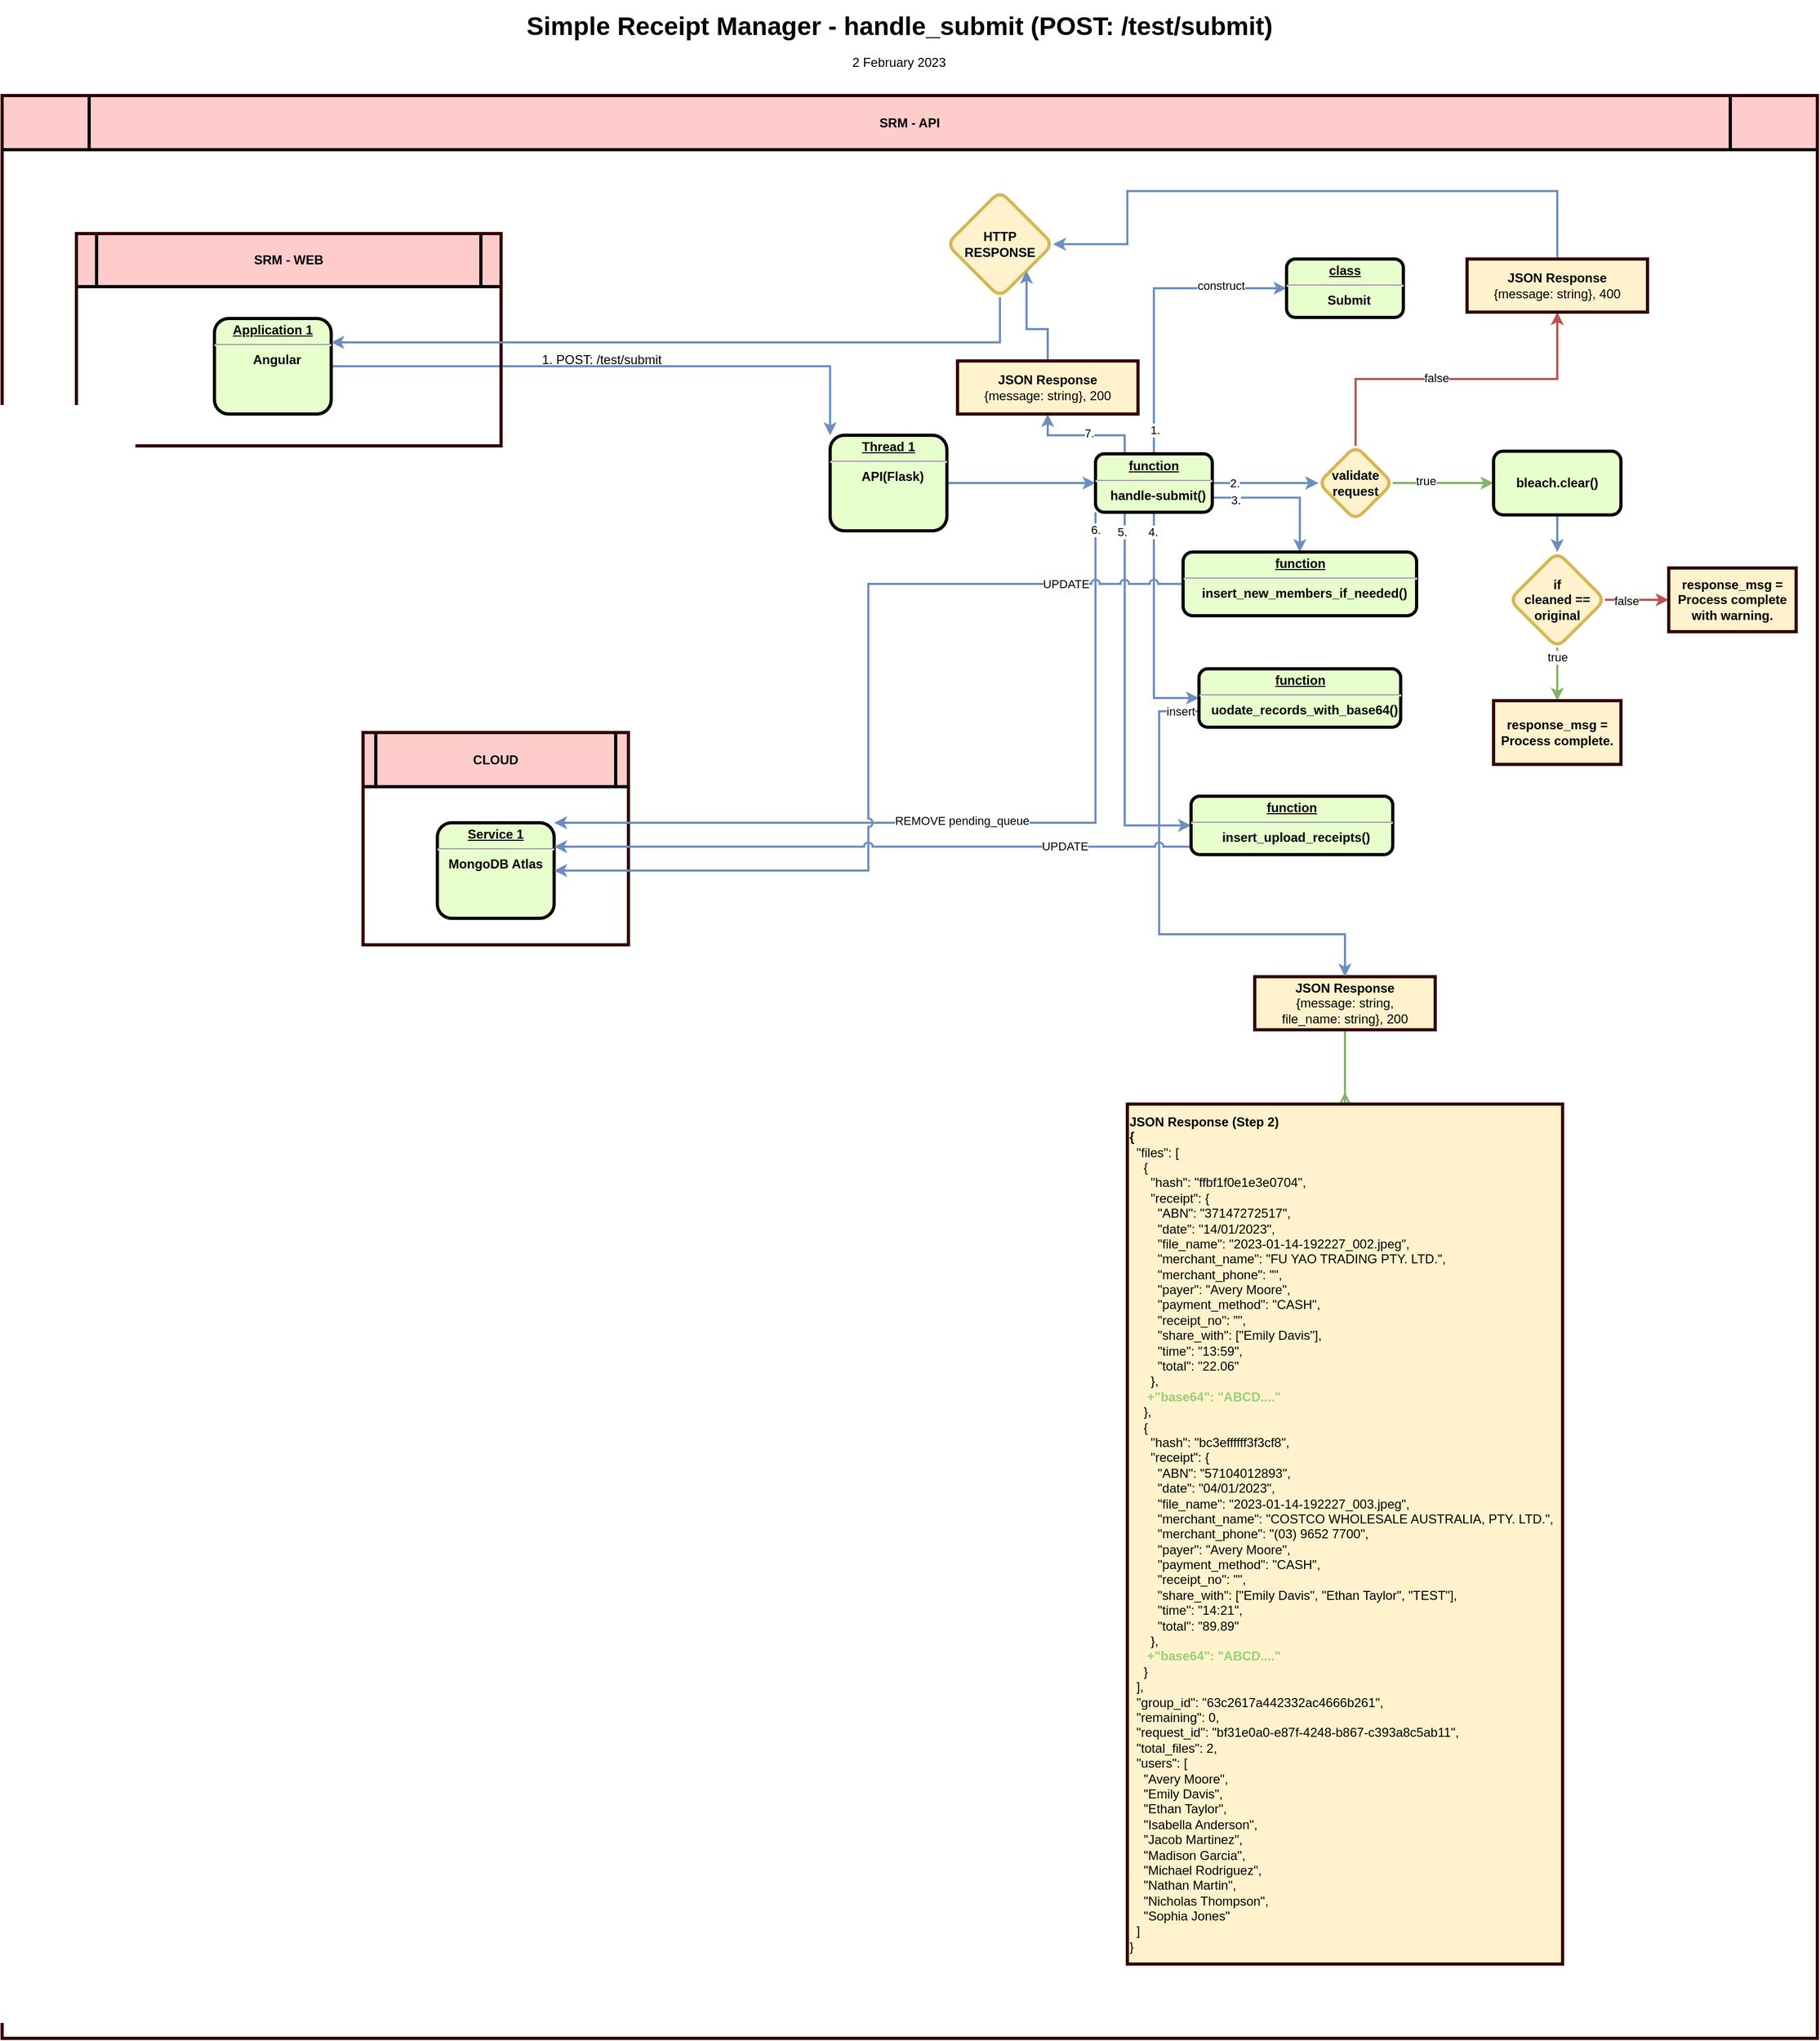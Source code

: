 <mxfile version="20.8.10" type="device"><diagram name="Page-1" id="c7558073-3199-34d8-9f00-42111426c3f3"><mxGraphModel dx="3734" dy="2060" grid="1" gridSize="10" guides="1" tooltips="1" connect="1" arrows="1" fold="1" page="1" pageScale="1" pageWidth="1169" pageHeight="827" background="none" math="0" shadow="0"><root><mxCell id="0"/><mxCell id="1" parent="0"/><mxCell id="5" value="SRM - WEB" style="shape=process;whiteSpace=wrap;align=center;verticalAlign=middle;size=0.048;fontStyle=1;strokeWidth=3;fillColor=#FFCCCC" parent="1" vertex="1"><mxGeometry x="20.0" y="390" width="400" height="50" as="geometry"/></mxCell><mxCell id="q2nOmO3v1_4yo8boh6Lj-98" value="SRM - API" style="shape=process;whiteSpace=wrap;align=center;verticalAlign=middle;size=0.048;fontStyle=1;strokeWidth=3;fillColor=#FFCCCC" parent="1" vertex="1"><mxGeometry x="-50" y="260" width="1710" height="51" as="geometry"/></mxCell><mxCell id="jhXsh0oG8fyKc04UV3f0-8" style="edgeStyle=orthogonalEdgeStyle;rounded=0;orthogonalLoop=1;jettySize=auto;html=1;exitX=0.5;exitY=0;exitDx=0;exitDy=0;entryX=0;entryY=0.5;entryDx=0;entryDy=0;strokeWidth=2;fillColor=#dae8fc;strokeColor=#6c8ebf;" edge="1" parent="1" source="CWNgoZiyaP6U-eQjeYsP-78" target="jhXsh0oG8fyKc04UV3f0-5"><mxGeometry relative="1" as="geometry"/></mxCell><mxCell id="jhXsh0oG8fyKc04UV3f0-9" value="construct" style="edgeLabel;html=1;align=center;verticalAlign=middle;resizable=0;points=[];" vertex="1" connectable="0" parent="jhXsh0oG8fyKc04UV3f0-8"><mxGeometry x="0.559" y="3" relative="1" as="geometry"><mxPoint as="offset"/></mxGeometry></mxCell><mxCell id="jhXsh0oG8fyKc04UV3f0-11" value="1." style="edgeLabel;html=1;align=center;verticalAlign=middle;resizable=0;points=[];" vertex="1" connectable="0" parent="jhXsh0oG8fyKc04UV3f0-8"><mxGeometry x="-0.838" y="-1" relative="1" as="geometry"><mxPoint as="offset"/></mxGeometry></mxCell><mxCell id="jhXsh0oG8fyKc04UV3f0-10" style="edgeStyle=orthogonalEdgeStyle;rounded=0;orthogonalLoop=1;jettySize=auto;html=1;entryX=0;entryY=0.5;entryDx=0;entryDy=0;strokeWidth=2;fillColor=#dae8fc;strokeColor=#6c8ebf;" edge="1" parent="1" source="q2nOmO3v1_4yo8boh6Lj-99" target="CWNgoZiyaP6U-eQjeYsP-78"><mxGeometry relative="1" as="geometry"/></mxCell><mxCell id="q2nOmO3v1_4yo8boh6Lj-99" value="&lt;p style=&quot;margin: 0px; margin-top: 4px; text-align: center; text-decoration: underline;&quot;&gt;&lt;strong&gt;Thread 1&lt;br&gt;&lt;/strong&gt;&lt;/p&gt;&lt;hr&gt;&lt;p style=&quot;margin: 0px; margin-left: 8px;&quot;&gt;API(Flask)&lt;/p&gt;" style="verticalAlign=middle;align=center;overflow=fill;fontSize=12;fontFamily=Helvetica;html=1;rounded=1;fontStyle=1;strokeWidth=3;fillColor=#E6FFCC" parent="1" vertex="1"><mxGeometry x="730" y="580" width="110" height="90" as="geometry"/></mxCell><mxCell id="q2nOmO3v1_4yo8boh6Lj-111" value="CLOUD" style="shape=process;whiteSpace=wrap;align=center;verticalAlign=middle;size=0.048;fontStyle=1;strokeWidth=3;fillColor=#FFCCCC" parent="1" vertex="1"><mxGeometry x="290" y="860" width="250" height="51" as="geometry"/></mxCell><mxCell id="q2nOmO3v1_4yo8boh6Lj-113" value="&lt;p style=&quot;margin: 0px; margin-top: 4px; text-align: center; text-decoration: underline;&quot;&gt;&lt;strong&gt;Service 1&lt;br&gt;&lt;/strong&gt;&lt;/p&gt;&lt;hr&gt;MongoDB Atlas&lt;p style=&quot;margin: 0px; margin-left: 8px;&quot;&gt;&lt;br&gt;&lt;/p&gt;" style="verticalAlign=middle;align=center;overflow=fill;fontSize=12;fontFamily=Helvetica;html=1;rounded=1;fontStyle=1;strokeWidth=3;fillColor=#E6FFCC" parent="1" vertex="1"><mxGeometry x="360" y="945" width="110" height="90" as="geometry"/></mxCell><mxCell id="q2nOmO3v1_4yo8boh6Lj-132" style="edgeStyle=orthogonalEdgeStyle;rounded=0;orthogonalLoop=1;jettySize=auto;html=1;entryX=0;entryY=0;entryDx=0;entryDy=0;strokeWidth=2;fillColor=#dae8fc;strokeColor=#6c8ebf;" parent="1" source="q2nOmO3v1_4yo8boh6Lj-131" target="q2nOmO3v1_4yo8boh6Lj-99" edge="1"><mxGeometry relative="1" as="geometry"><Array as="points"><mxPoint x="730" y="515"/></Array></mxGeometry></mxCell><mxCell id="q2nOmO3v1_4yo8boh6Lj-131" value="&lt;p style=&quot;margin: 0px; margin-top: 4px; text-align: center; text-decoration: underline;&quot;&gt;&lt;strong&gt;Application 1&lt;br&gt;&lt;/strong&gt;&lt;/p&gt;&lt;hr&gt;&lt;p style=&quot;margin: 0px; margin-left: 8px;&quot;&gt;Angular&lt;/p&gt;" style="verticalAlign=middle;align=center;overflow=fill;fontSize=12;fontFamily=Helvetica;html=1;rounded=1;fontStyle=1;strokeWidth=3;fillColor=#E6FFCC" parent="1" vertex="1"><mxGeometry x="150" y="470" width="110" height="90" as="geometry"/></mxCell><mxCell id="q2nOmO3v1_4yo8boh6Lj-140" value="" style="rounded=0;whiteSpace=wrap;html=1;strokeColor=#330000;strokeWidth=3;fillColor=none;" parent="1" vertex="1"><mxGeometry x="20" y="390" width="400" height="200" as="geometry"/></mxCell><mxCell id="q2nOmO3v1_4yo8boh6Lj-142" value="" style="rounded=0;whiteSpace=wrap;html=1;strokeColor=#330000;strokeWidth=3;fillColor=none;" parent="1" vertex="1"><mxGeometry x="290" y="860" width="250" height="200" as="geometry"/></mxCell><mxCell id="q2nOmO3v1_4yo8boh6Lj-143" value="Simple Receipt Manager - handle_submit (POST: /test/submit)" style="text;strokeColor=none;fillColor=none;html=1;fontSize=24;fontStyle=1;verticalAlign=middle;align=center;rounded=0;strokeWidth=3;" parent="1" vertex="1"><mxGeometry x="142.5" y="170" width="1305" height="50" as="geometry"/></mxCell><mxCell id="q2nOmO3v1_4yo8boh6Lj-144" value="2 February 2023" style="text;spacingTop=-5;align=center;rotation=0;" parent="1" vertex="1"><mxGeometry x="690" y="220" width="210" height="20" as="geometry"/></mxCell><mxCell id="q2nOmO3v1_4yo8boh6Lj-146" value="1. POST: /test/submit" style="text;spacingTop=-5;align=center" parent="1" vertex="1"><mxGeometry x="500" y="500.0" width="30" height="20" as="geometry"/></mxCell><mxCell id="jhXsh0oG8fyKc04UV3f0-15" style="edgeStyle=orthogonalEdgeStyle;rounded=0;orthogonalLoop=1;jettySize=auto;html=1;exitX=0.5;exitY=0;exitDx=0;exitDy=0;strokeWidth=2;fillColor=#f8cecc;strokeColor=#b85450;" edge="1" parent="1" source="CWNgoZiyaP6U-eQjeYsP-45" target="jhXsh0oG8fyKc04UV3f0-14"><mxGeometry relative="1" as="geometry"/></mxCell><mxCell id="jhXsh0oG8fyKc04UV3f0-16" value="false" style="edgeLabel;html=1;align=center;verticalAlign=middle;resizable=0;points=[];" vertex="1" connectable="0" parent="jhXsh0oG8fyKc04UV3f0-15"><mxGeometry x="-0.124" y="1" relative="1" as="geometry"><mxPoint as="offset"/></mxGeometry></mxCell><mxCell id="jhXsh0oG8fyKc04UV3f0-30" style="edgeStyle=orthogonalEdgeStyle;rounded=0;orthogonalLoop=1;jettySize=auto;html=1;entryX=0;entryY=0.5;entryDx=0;entryDy=0;strokeWidth=2;fillColor=#d5e8d4;strokeColor=#82b366;" edge="1" parent="1" source="CWNgoZiyaP6U-eQjeYsP-45" target="jhXsh0oG8fyKc04UV3f0-28"><mxGeometry relative="1" as="geometry"/></mxCell><mxCell id="jhXsh0oG8fyKc04UV3f0-31" value="true" style="edgeLabel;html=1;align=center;verticalAlign=middle;resizable=0;points=[];" vertex="1" connectable="0" parent="jhXsh0oG8fyKc04UV3f0-30"><mxGeometry x="-0.357" y="2" relative="1" as="geometry"><mxPoint as="offset"/></mxGeometry></mxCell><mxCell id="CWNgoZiyaP6U-eQjeYsP-45" value="validate&lt;br&gt;request" style="rhombus;whiteSpace=wrap;html=1;fillColor=#fff2cc;rounded=1;fontStyle=1;strokeWidth=3;strokeColor=#d6b656;" parent="1" vertex="1"><mxGeometry x="1190" y="590" width="70" height="70" as="geometry"/></mxCell><mxCell id="CWNgoZiyaP6U-eQjeYsP-73" style="edgeStyle=orthogonalEdgeStyle;rounded=0;jumpStyle=arc;orthogonalLoop=1;jettySize=auto;html=1;strokeWidth=2;fillColor=#d5e8d4;strokeColor=#82b366;endArrow=ERmany;endFill=0;" parent="1" source="CWNgoZiyaP6U-eQjeYsP-67" target="CWNgoZiyaP6U-eQjeYsP-72" edge="1"><mxGeometry relative="1" as="geometry"><Array as="points"><mxPoint x="1250" y="1240"/><mxPoint x="1250" y="1240"/></Array></mxGeometry></mxCell><mxCell id="CWNgoZiyaP6U-eQjeYsP-67" value="JSON Response&lt;br&gt;&lt;span style=&quot;font-weight: normal;&quot;&gt;{message: string,&lt;br&gt;file_name: string}, 200&lt;/span&gt;" style="whiteSpace=wrap;html=1;fillColor=#fff2cc;rounded=0;fontStyle=1;strokeWidth=3;strokeColor=#330000;" parent="1" vertex="1"><mxGeometry x="1130" y="1090" width="170" height="50" as="geometry"/></mxCell><mxCell id="CWNgoZiyaP6U-eQjeYsP-72" value="JSON Response (Step 2)&lt;br&gt;{&lt;br style=&quot;border-color: var(--border-color); font-weight: 400;&quot;&gt;&lt;span style=&quot;font-weight: 400;&quot;&gt;&amp;nbsp; &quot;files&quot;: [&lt;/span&gt;&lt;br style=&quot;border-color: var(--border-color); font-weight: 400;&quot;&gt;&lt;span style=&quot;font-weight: 400;&quot;&gt;&amp;nbsp; &amp;nbsp; {&lt;/span&gt;&lt;br style=&quot;border-color: var(--border-color); font-weight: 400;&quot;&gt;&lt;span style=&quot;font-weight: 400;&quot;&gt;&amp;nbsp; &amp;nbsp; &amp;nbsp; &quot;hash&quot;: &quot;ffbf1f0e1e3e0704&quot;,&lt;/span&gt;&lt;br style=&quot;border-color: var(--border-color); font-weight: 400;&quot;&gt;&lt;span style=&quot;font-weight: 400;&quot;&gt;&amp;nbsp; &amp;nbsp; &amp;nbsp; &quot;receipt&quot;: {&lt;/span&gt;&lt;br style=&quot;border-color: var(--border-color); font-weight: 400;&quot;&gt;&lt;span style=&quot;font-weight: 400;&quot;&gt;&amp;nbsp; &amp;nbsp; &amp;nbsp; &amp;nbsp; &quot;ABN&quot;: &quot;37147272517&quot;,&lt;/span&gt;&lt;br style=&quot;border-color: var(--border-color); font-weight: 400;&quot;&gt;&lt;span style=&quot;font-weight: 400;&quot;&gt;&amp;nbsp; &amp;nbsp; &amp;nbsp; &amp;nbsp; &quot;date&quot;: &quot;14/01/2023&quot;,&lt;/span&gt;&lt;br style=&quot;border-color: var(--border-color); font-weight: 400;&quot;&gt;&lt;span style=&quot;font-weight: 400;&quot;&gt;&amp;nbsp; &amp;nbsp; &amp;nbsp; &amp;nbsp; &quot;file_name&quot;: &quot;2023-01-14-192227_002.jpeg&quot;,&lt;/span&gt;&lt;br style=&quot;border-color: var(--border-color); font-weight: 400;&quot;&gt;&lt;span style=&quot;font-weight: 400;&quot;&gt;&amp;nbsp; &amp;nbsp; &amp;nbsp; &amp;nbsp; &quot;merchant_name&quot;: &quot;FU YAO TRADING PTY. LTD.&quot;,&lt;/span&gt;&lt;br style=&quot;border-color: var(--border-color); font-weight: 400;&quot;&gt;&lt;span style=&quot;font-weight: 400;&quot;&gt;&amp;nbsp; &amp;nbsp; &amp;nbsp; &amp;nbsp; &quot;merchant_phone&quot;: &quot;&quot;,&lt;/span&gt;&lt;br style=&quot;border-color: var(--border-color); font-weight: 400;&quot;&gt;&lt;span style=&quot;font-weight: 400;&quot;&gt;&amp;nbsp; &amp;nbsp; &amp;nbsp; &amp;nbsp; &quot;payer&quot;: &quot;Avery Moore&quot;,&lt;/span&gt;&lt;br style=&quot;border-color: var(--border-color); font-weight: 400;&quot;&gt;&lt;span style=&quot;font-weight: 400;&quot;&gt;&amp;nbsp; &amp;nbsp; &amp;nbsp; &amp;nbsp; &quot;payment_method&quot;: &quot;CASH&quot;,&lt;/span&gt;&lt;br style=&quot;border-color: var(--border-color); font-weight: 400;&quot;&gt;&lt;span style=&quot;font-weight: 400;&quot;&gt;&amp;nbsp; &amp;nbsp; &amp;nbsp; &amp;nbsp; &quot;receipt_no&quot;: &quot;&quot;,&lt;/span&gt;&lt;br style=&quot;border-color: var(--border-color); font-weight: 400;&quot;&gt;&lt;span style=&quot;font-weight: 400;&quot;&gt;&amp;nbsp; &amp;nbsp; &amp;nbsp; &amp;nbsp; &quot;share_with&quot;: [&quot;Emily Davis&quot;],&lt;/span&gt;&lt;br style=&quot;border-color: var(--border-color); font-weight: 400;&quot;&gt;&lt;span style=&quot;font-weight: 400;&quot;&gt;&amp;nbsp; &amp;nbsp; &amp;nbsp; &amp;nbsp; &quot;time&quot;: &quot;13:59&quot;,&lt;/span&gt;&lt;br style=&quot;border-color: var(--border-color); font-weight: 400;&quot;&gt;&lt;span style=&quot;font-weight: 400;&quot;&gt;&amp;nbsp; &amp;nbsp; &amp;nbsp; &amp;nbsp; &quot;total&quot;: &quot;22.06&quot;&lt;/span&gt;&lt;br style=&quot;border-color: var(--border-color); font-weight: 400;&quot;&gt;&lt;span style=&quot;font-weight: 400;&quot;&gt;&amp;nbsp; &amp;nbsp; &amp;nbsp; },&lt;br&gt;&lt;/span&gt;&amp;nbsp; &amp;nbsp; &amp;nbsp;&lt;font color=&quot;#97d077&quot;&gt;+&quot;base64&quot;: &quot;ABCD....&quot;&lt;/font&gt;&lt;br style=&quot;border-color: var(--border-color); font-weight: 400;&quot;&gt;&lt;span style=&quot;font-weight: 400;&quot;&gt;&amp;nbsp; &amp;nbsp; },&lt;/span&gt;&lt;br style=&quot;border-color: var(--border-color); font-weight: 400;&quot;&gt;&lt;span style=&quot;font-weight: 400;&quot;&gt;&amp;nbsp; &amp;nbsp; {&lt;/span&gt;&lt;br style=&quot;border-color: var(--border-color); font-weight: 400;&quot;&gt;&lt;span style=&quot;font-weight: 400;&quot;&gt;&amp;nbsp; &amp;nbsp; &amp;nbsp; &quot;hash&quot;: &quot;bc3effffff3f3cf8&quot;,&lt;/span&gt;&lt;br style=&quot;border-color: var(--border-color); font-weight: 400;&quot;&gt;&lt;span style=&quot;font-weight: 400;&quot;&gt;&amp;nbsp; &amp;nbsp; &amp;nbsp; &quot;receipt&quot;: {&lt;/span&gt;&lt;br style=&quot;border-color: var(--border-color); font-weight: 400;&quot;&gt;&lt;span style=&quot;font-weight: 400;&quot;&gt;&amp;nbsp; &amp;nbsp; &amp;nbsp; &amp;nbsp; &quot;ABN&quot;: &quot;57104012893&quot;,&lt;/span&gt;&lt;br style=&quot;border-color: var(--border-color); font-weight: 400;&quot;&gt;&lt;span style=&quot;font-weight: 400;&quot;&gt;&amp;nbsp; &amp;nbsp; &amp;nbsp; &amp;nbsp; &quot;date&quot;: &quot;04/01/2023&quot;,&lt;/span&gt;&lt;br style=&quot;border-color: var(--border-color); font-weight: 400;&quot;&gt;&lt;span style=&quot;font-weight: 400;&quot;&gt;&amp;nbsp; &amp;nbsp; &amp;nbsp; &amp;nbsp; &quot;file_name&quot;: &quot;2023-01-14-192227_003.jpeg&quot;,&lt;/span&gt;&lt;br style=&quot;border-color: var(--border-color); font-weight: 400;&quot;&gt;&lt;span style=&quot;font-weight: 400;&quot;&gt;&amp;nbsp; &amp;nbsp; &amp;nbsp; &amp;nbsp; &quot;merchant_name&quot;: &quot;COSTCO WHOLESALE AUSTRALIA, PTY. LTD.&quot;,&lt;/span&gt;&lt;br style=&quot;border-color: var(--border-color); font-weight: 400;&quot;&gt;&lt;span style=&quot;font-weight: 400;&quot;&gt;&amp;nbsp; &amp;nbsp; &amp;nbsp; &amp;nbsp; &quot;merchant_phone&quot;: &quot;(03) 9652 7700&quot;,&lt;/span&gt;&lt;br style=&quot;border-color: var(--border-color); font-weight: 400;&quot;&gt;&lt;span style=&quot;font-weight: 400;&quot;&gt;&amp;nbsp; &amp;nbsp; &amp;nbsp; &amp;nbsp; &quot;payer&quot;: &quot;Avery Moore&quot;,&lt;/span&gt;&lt;br style=&quot;border-color: var(--border-color); font-weight: 400;&quot;&gt;&lt;span style=&quot;font-weight: 400;&quot;&gt;&amp;nbsp; &amp;nbsp; &amp;nbsp; &amp;nbsp; &quot;payment_method&quot;: &quot;CASH&quot;,&lt;/span&gt;&lt;br style=&quot;border-color: var(--border-color); font-weight: 400;&quot;&gt;&lt;span style=&quot;font-weight: 400;&quot;&gt;&amp;nbsp; &amp;nbsp; &amp;nbsp; &amp;nbsp; &quot;receipt_no&quot;: &quot;&quot;,&lt;/span&gt;&lt;br style=&quot;border-color: var(--border-color); font-weight: 400;&quot;&gt;&lt;span style=&quot;font-weight: 400;&quot;&gt;&amp;nbsp; &amp;nbsp; &amp;nbsp; &amp;nbsp; &quot;share_with&quot;: [&quot;Emily Davis&quot;, &quot;Ethan Taylor&quot;, &quot;TEST&quot;],&lt;/span&gt;&lt;br style=&quot;border-color: var(--border-color); font-weight: 400;&quot;&gt;&lt;span style=&quot;font-weight: 400;&quot;&gt;&amp;nbsp; &amp;nbsp; &amp;nbsp; &amp;nbsp; &quot;time&quot;: &quot;14:21&quot;,&lt;/span&gt;&lt;br style=&quot;border-color: var(--border-color); font-weight: 400;&quot;&gt;&lt;span style=&quot;font-weight: 400;&quot;&gt;&amp;nbsp; &amp;nbsp; &amp;nbsp; &amp;nbsp; &quot;total&quot;: &quot;89.89&quot;&lt;/span&gt;&lt;br style=&quot;border-color: var(--border-color); font-weight: 400;&quot;&gt;&lt;span style=&quot;font-weight: 400;&quot;&gt;&amp;nbsp; &amp;nbsp; &amp;nbsp; },&lt;br&gt;&lt;/span&gt;&amp;nbsp; &amp;nbsp; &amp;nbsp;&lt;font color=&quot;#97d077&quot;&gt;+&quot;base64&quot;: &quot;ABCD....&quot;&lt;/font&gt;&lt;br style=&quot;border-color: var(--border-color); font-weight: 400;&quot;&gt;&lt;span style=&quot;font-weight: 400;&quot;&gt;&amp;nbsp; &amp;nbsp; }&lt;/span&gt;&lt;br style=&quot;border-color: var(--border-color); font-weight: 400;&quot;&gt;&lt;span style=&quot;font-weight: 400;&quot;&gt;&amp;nbsp; ],&lt;/span&gt;&lt;br style=&quot;border-color: var(--border-color); font-weight: 400;&quot;&gt;&lt;span style=&quot;font-weight: 400;&quot;&gt;&amp;nbsp; &quot;group_id&quot;: &quot;63c2617a442332ac4666b261&quot;,&lt;/span&gt;&lt;br style=&quot;border-color: var(--border-color); font-weight: 400;&quot;&gt;&lt;span style=&quot;font-weight: 400;&quot;&gt;&amp;nbsp; &quot;remaining&quot;: 0,&lt;/span&gt;&lt;br style=&quot;border-color: var(--border-color); font-weight: 400;&quot;&gt;&lt;span style=&quot;font-weight: 400;&quot;&gt;&amp;nbsp; &quot;request_id&quot;: &quot;bf31e0a0-e87f-4248-b867-c393a8c5ab11&quot;,&lt;/span&gt;&lt;br style=&quot;border-color: var(--border-color); font-weight: 400;&quot;&gt;&lt;span style=&quot;font-weight: 400;&quot;&gt;&amp;nbsp; &quot;total_files&quot;: 2,&lt;/span&gt;&lt;br style=&quot;border-color: var(--border-color); font-weight: 400;&quot;&gt;&lt;span style=&quot;font-weight: 400;&quot;&gt;&amp;nbsp; &quot;users&quot;: [&lt;/span&gt;&lt;br style=&quot;border-color: var(--border-color); font-weight: 400;&quot;&gt;&lt;span style=&quot;font-weight: 400;&quot;&gt;&amp;nbsp; &amp;nbsp; &quot;Avery Moore&quot;,&lt;/span&gt;&lt;br style=&quot;border-color: var(--border-color); font-weight: 400;&quot;&gt;&lt;span style=&quot;font-weight: 400;&quot;&gt;&amp;nbsp; &amp;nbsp; &quot;Emily Davis&quot;,&lt;/span&gt;&lt;br style=&quot;border-color: var(--border-color); font-weight: 400;&quot;&gt;&lt;span style=&quot;font-weight: 400;&quot;&gt;&amp;nbsp; &amp;nbsp; &quot;Ethan Taylor&quot;,&lt;/span&gt;&lt;br style=&quot;border-color: var(--border-color); font-weight: 400;&quot;&gt;&lt;span style=&quot;font-weight: 400;&quot;&gt;&amp;nbsp; &amp;nbsp; &quot;Isabella Anderson&quot;,&lt;/span&gt;&lt;br style=&quot;border-color: var(--border-color); font-weight: 400;&quot;&gt;&lt;span style=&quot;font-weight: 400;&quot;&gt;&amp;nbsp; &amp;nbsp; &quot;Jacob Martinez&quot;,&lt;/span&gt;&lt;br style=&quot;border-color: var(--border-color); font-weight: 400;&quot;&gt;&lt;span style=&quot;font-weight: 400;&quot;&gt;&amp;nbsp; &amp;nbsp; &quot;Madison Garcia&quot;,&lt;/span&gt;&lt;br style=&quot;border-color: var(--border-color); font-weight: 400;&quot;&gt;&lt;span style=&quot;font-weight: 400;&quot;&gt;&amp;nbsp; &amp;nbsp; &quot;Michael Rodriguez&quot;,&lt;/span&gt;&lt;br style=&quot;border-color: var(--border-color); font-weight: 400;&quot;&gt;&lt;span style=&quot;font-weight: 400;&quot;&gt;&amp;nbsp; &amp;nbsp; &quot;Nathan Martin&quot;,&lt;/span&gt;&lt;br style=&quot;border-color: var(--border-color); font-weight: 400;&quot;&gt;&lt;span style=&quot;font-weight: 400;&quot;&gt;&amp;nbsp; &amp;nbsp; &quot;Nicholas Thompson&quot;,&lt;/span&gt;&lt;br style=&quot;border-color: var(--border-color); font-weight: 400;&quot;&gt;&lt;span style=&quot;font-weight: 400;&quot;&gt;&amp;nbsp; &amp;nbsp; &quot;Sophia Jones&quot;&lt;/span&gt;&lt;br style=&quot;border-color: var(--border-color); font-weight: 400;&quot;&gt;&lt;span style=&quot;font-weight: 400;&quot;&gt;&amp;nbsp; ]&lt;/span&gt;&lt;br style=&quot;border-color: var(--border-color); font-weight: 400;&quot;&gt;&lt;div style=&quot;&quot;&gt;&lt;span style=&quot;font-weight: 400; background-color: initial;&quot;&gt;}&lt;/span&gt;&lt;/div&gt;" style="whiteSpace=wrap;html=1;fillColor=#fff2cc;rounded=0;fontStyle=1;strokeWidth=3;strokeColor=#330000;align=left;" parent="1" vertex="1"><mxGeometry x="1010" y="1210" width="410" height="810" as="geometry"/></mxCell><mxCell id="jhXsh0oG8fyKc04UV3f0-12" style="edgeStyle=orthogonalEdgeStyle;rounded=0;orthogonalLoop=1;jettySize=auto;html=1;entryX=0;entryY=0.5;entryDx=0;entryDy=0;strokeWidth=2;fillColor=#dae8fc;strokeColor=#6c8ebf;" edge="1" parent="1" source="CWNgoZiyaP6U-eQjeYsP-78" target="CWNgoZiyaP6U-eQjeYsP-45"><mxGeometry relative="1" as="geometry"/></mxCell><mxCell id="jhXsh0oG8fyKc04UV3f0-27" value="" style="edgeStyle=orthogonalEdgeStyle;rounded=0;orthogonalLoop=1;jettySize=auto;html=1;strokeWidth=2;fillColor=#dae8fc;strokeColor=#6c8ebf;" edge="1" parent="1" source="CWNgoZiyaP6U-eQjeYsP-78" target="CWNgoZiyaP6U-eQjeYsP-45"><mxGeometry relative="1" as="geometry"/></mxCell><mxCell id="jhXsh0oG8fyKc04UV3f0-53" value="&lt;font color=&quot;#000000&quot;&gt;2.&lt;/font&gt;" style="edgeLabel;html=1;align=center;verticalAlign=middle;resizable=0;points=[];fontColor=#97D077;" vertex="1" connectable="0" parent="jhXsh0oG8fyKc04UV3f0-27"><mxGeometry x="-0.588" relative="1" as="geometry"><mxPoint as="offset"/></mxGeometry></mxCell><mxCell id="jhXsh0oG8fyKc04UV3f0-43" style="edgeStyle=orthogonalEdgeStyle;rounded=0;orthogonalLoop=1;jettySize=auto;html=1;exitX=1;exitY=0.75;exitDx=0;exitDy=0;strokeWidth=2;entryX=0.5;entryY=0;entryDx=0;entryDy=0;fillColor=#dae8fc;strokeColor=#6c8ebf;" edge="1" parent="1" source="CWNgoZiyaP6U-eQjeYsP-78" target="jhXsh0oG8fyKc04UV3f0-44"><mxGeometry relative="1" as="geometry"><mxPoint x="1140" y="670" as="targetPoint"/></mxGeometry></mxCell><mxCell id="jhXsh0oG8fyKc04UV3f0-45" value="3." style="edgeLabel;html=1;align=center;verticalAlign=middle;resizable=0;points=[];" vertex="1" connectable="0" parent="jhXsh0oG8fyKc04UV3f0-43"><mxGeometry x="-0.693" y="-2" relative="1" as="geometry"><mxPoint x="1" as="offset"/></mxGeometry></mxCell><mxCell id="jhXsh0oG8fyKc04UV3f0-52" style="edgeStyle=orthogonalEdgeStyle;rounded=0;jumpStyle=none;orthogonalLoop=1;jettySize=auto;html=1;entryX=0;entryY=0.5;entryDx=0;entryDy=0;strokeWidth=2;fontColor=#97D077;fillColor=#dae8fc;strokeColor=#6c8ebf;" edge="1" parent="1" source="CWNgoZiyaP6U-eQjeYsP-78" target="jhXsh0oG8fyKc04UV3f0-50"><mxGeometry relative="1" as="geometry"/></mxCell><mxCell id="jhXsh0oG8fyKc04UV3f0-56" value="4." style="edgeLabel;html=1;align=center;verticalAlign=middle;resizable=0;points=[];fontColor=#000000;" vertex="1" connectable="0" parent="jhXsh0oG8fyKc04UV3f0-52"><mxGeometry x="-0.83" y="-1" relative="1" as="geometry"><mxPoint as="offset"/></mxGeometry></mxCell><mxCell id="jhXsh0oG8fyKc04UV3f0-58" style="edgeStyle=orthogonalEdgeStyle;rounded=0;jumpStyle=none;orthogonalLoop=1;jettySize=auto;html=1;exitX=0.25;exitY=1;exitDx=0;exitDy=0;entryX=0;entryY=0.5;entryDx=0;entryDy=0;strokeWidth=2;fontColor=#000000;fillColor=#dae8fc;strokeColor=#6c8ebf;" edge="1" parent="1" source="CWNgoZiyaP6U-eQjeYsP-78" target="jhXsh0oG8fyKc04UV3f0-57"><mxGeometry relative="1" as="geometry"/></mxCell><mxCell id="jhXsh0oG8fyKc04UV3f0-59" value="5." style="edgeLabel;html=1;align=center;verticalAlign=middle;resizable=0;points=[];fontColor=#000000;" vertex="1" connectable="0" parent="jhXsh0oG8fyKc04UV3f0-58"><mxGeometry x="-0.896" y="-3" relative="1" as="geometry"><mxPoint as="offset"/></mxGeometry></mxCell><mxCell id="jhXsh0oG8fyKc04UV3f0-62" style="edgeStyle=orthogonalEdgeStyle;rounded=0;jumpStyle=arc;orthogonalLoop=1;jettySize=auto;html=1;exitX=0;exitY=1;exitDx=0;exitDy=0;entryX=1;entryY=0;entryDx=0;entryDy=0;strokeWidth=2;fontColor=#000000;fillColor=#dae8fc;strokeColor=#6c8ebf;" edge="1" parent="1" source="CWNgoZiyaP6U-eQjeYsP-78" target="q2nOmO3v1_4yo8boh6Lj-113"><mxGeometry relative="1" as="geometry"><Array as="points"><mxPoint x="980" y="945"/></Array></mxGeometry></mxCell><mxCell id="jhXsh0oG8fyKc04UV3f0-63" value="6." style="edgeLabel;html=1;align=center;verticalAlign=middle;resizable=0;points=[];fontColor=#000000;" vertex="1" connectable="0" parent="jhXsh0oG8fyKc04UV3f0-62"><mxGeometry x="-0.956" relative="1" as="geometry"><mxPoint y="-1" as="offset"/></mxGeometry></mxCell><mxCell id="jhXsh0oG8fyKc04UV3f0-64" value="REMOVE pending_queue" style="edgeLabel;html=1;align=center;verticalAlign=middle;resizable=0;points=[];fontColor=#000000;" vertex="1" connectable="0" parent="jhXsh0oG8fyKc04UV3f0-62"><mxGeometry x="0.043" y="-2" relative="1" as="geometry"><mxPoint as="offset"/></mxGeometry></mxCell><mxCell id="jhXsh0oG8fyKc04UV3f0-68" style="edgeStyle=orthogonalEdgeStyle;rounded=0;jumpStyle=arc;orthogonalLoop=1;jettySize=auto;html=1;exitX=0.25;exitY=0;exitDx=0;exitDy=0;entryX=0.5;entryY=1;entryDx=0;entryDy=0;strokeWidth=2;fontColor=#000000;fillColor=#dae8fc;strokeColor=#6c8ebf;" edge="1" parent="1" source="CWNgoZiyaP6U-eQjeYsP-78" target="jhXsh0oG8fyKc04UV3f0-67"><mxGeometry relative="1" as="geometry"><Array as="points"><mxPoint x="1007" y="580"/><mxPoint x="935" y="580"/></Array></mxGeometry></mxCell><mxCell id="jhXsh0oG8fyKc04UV3f0-70" value="7." style="edgeLabel;html=1;align=center;verticalAlign=middle;resizable=0;points=[];fontColor=#000000;" vertex="1" connectable="0" parent="jhXsh0oG8fyKc04UV3f0-68"><mxGeometry x="-0.061" y="-2" relative="1" as="geometry"><mxPoint as="offset"/></mxGeometry></mxCell><mxCell id="CWNgoZiyaP6U-eQjeYsP-78" value="&lt;p style=&quot;margin: 0px; margin-top: 4px; text-align: center; text-decoration: underline;&quot;&gt;&lt;strong&gt;function&lt;br&gt;&lt;/strong&gt;&lt;/p&gt;&lt;hr&gt;&lt;p style=&quot;margin: 0px; margin-left: 8px;&quot;&gt;handle-submit()&lt;/p&gt;" style="verticalAlign=middle;align=center;overflow=fill;fontSize=12;fontFamily=Helvetica;html=1;rounded=1;fontStyle=1;strokeWidth=3;fillColor=#E6FFCC" parent="1" vertex="1"><mxGeometry x="980" y="597.5" width="110" height="55" as="geometry"/></mxCell><mxCell id="jhXsh0oG8fyKc04UV3f0-5" value="&lt;p style=&quot;margin: 0px; margin-top: 4px; text-align: center; text-decoration: underline;&quot;&gt;&lt;strong&gt;class&lt;br&gt;&lt;/strong&gt;&lt;/p&gt;&lt;hr&gt;&lt;p style=&quot;margin: 0px; margin-left: 8px;&quot;&gt;Submit&lt;/p&gt;" style="verticalAlign=middle;align=center;overflow=fill;fontSize=12;fontFamily=Helvetica;html=1;rounded=1;fontStyle=1;strokeWidth=3;fillColor=#E6FFCC" vertex="1" parent="1"><mxGeometry x="1160" y="414" width="110" height="55" as="geometry"/></mxCell><mxCell id="jhXsh0oG8fyKc04UV3f0-22" style="edgeStyle=orthogonalEdgeStyle;rounded=0;orthogonalLoop=1;jettySize=auto;html=1;entryX=1;entryY=0.5;entryDx=0;entryDy=0;strokeWidth=2;fillColor=#dae8fc;strokeColor=#6c8ebf;" edge="1" parent="1" source="jhXsh0oG8fyKc04UV3f0-14" target="jhXsh0oG8fyKc04UV3f0-20"><mxGeometry relative="1" as="geometry"><Array as="points"><mxPoint x="1415" y="350"/><mxPoint x="1010" y="350"/><mxPoint x="1010" y="400"/></Array></mxGeometry></mxCell><mxCell id="jhXsh0oG8fyKc04UV3f0-14" value="JSON Response&lt;br&gt;&lt;span style=&quot;font-weight: normal;&quot;&gt;{message: string}, 400&lt;/span&gt;" style="whiteSpace=wrap;html=1;fillColor=#fff2cc;rounded=0;fontStyle=1;strokeWidth=3;strokeColor=#330000;" vertex="1" parent="1"><mxGeometry x="1330" y="414" width="170" height="50" as="geometry"/></mxCell><mxCell id="jhXsh0oG8fyKc04UV3f0-24" style="edgeStyle=orthogonalEdgeStyle;rounded=0;orthogonalLoop=1;jettySize=auto;html=1;entryX=1;entryY=0.25;entryDx=0;entryDy=0;strokeWidth=2;fillColor=#dae8fc;strokeColor=#6c8ebf;" edge="1" parent="1" source="jhXsh0oG8fyKc04UV3f0-20" target="q2nOmO3v1_4yo8boh6Lj-131"><mxGeometry relative="1" as="geometry"><Array as="points"><mxPoint x="890" y="493"/></Array></mxGeometry></mxCell><mxCell id="jhXsh0oG8fyKc04UV3f0-20" value="HTTP&lt;br&gt;RESPONSE" style="rhombus;whiteSpace=wrap;html=1;fillColor=#fff2cc;rounded=1;fontStyle=1;strokeWidth=3;strokeColor=#d6b656;" vertex="1" parent="1"><mxGeometry x="840" y="350" width="100" height="100" as="geometry"/></mxCell><mxCell id="jhXsh0oG8fyKc04UV3f0-33" style="edgeStyle=orthogonalEdgeStyle;rounded=0;orthogonalLoop=1;jettySize=auto;html=1;exitX=0.5;exitY=1;exitDx=0;exitDy=0;entryX=0.5;entryY=0;entryDx=0;entryDy=0;strokeWidth=2;fillColor=#dae8fc;strokeColor=#6c8ebf;" edge="1" parent="1" source="jhXsh0oG8fyKc04UV3f0-28" target="jhXsh0oG8fyKc04UV3f0-32"><mxGeometry relative="1" as="geometry"/></mxCell><mxCell id="jhXsh0oG8fyKc04UV3f0-28" value="bleach.clear()" style="whiteSpace=wrap;html=1;fillColor=#E6FFCC;rounded=1;fontStyle=1;strokeWidth=3;" vertex="1" parent="1"><mxGeometry x="1355" y="595" width="120" height="60" as="geometry"/></mxCell><mxCell id="jhXsh0oG8fyKc04UV3f0-35" style="edgeStyle=orthogonalEdgeStyle;rounded=0;orthogonalLoop=1;jettySize=auto;html=1;entryX=0.5;entryY=0;entryDx=0;entryDy=0;strokeWidth=2;fillColor=#d5e8d4;strokeColor=#82b366;" edge="1" parent="1" source="jhXsh0oG8fyKc04UV3f0-32" target="jhXsh0oG8fyKc04UV3f0-38"><mxGeometry relative="1" as="geometry"><mxPoint x="1415" y="840" as="targetPoint"/></mxGeometry></mxCell><mxCell id="jhXsh0oG8fyKc04UV3f0-36" value="true" style="edgeLabel;html=1;align=center;verticalAlign=middle;resizable=0;points=[];" vertex="1" connectable="0" parent="jhXsh0oG8fyKc04UV3f0-35"><mxGeometry x="-0.072" y="2" relative="1" as="geometry"><mxPoint x="-2" y="-14" as="offset"/></mxGeometry></mxCell><mxCell id="jhXsh0oG8fyKc04UV3f0-41" style="edgeStyle=orthogonalEdgeStyle;rounded=0;orthogonalLoop=1;jettySize=auto;html=1;exitX=1;exitY=0.5;exitDx=0;exitDy=0;entryX=0;entryY=0.5;entryDx=0;entryDy=0;strokeWidth=2;fillColor=#f8cecc;strokeColor=#b85450;" edge="1" parent="1" source="jhXsh0oG8fyKc04UV3f0-32" target="jhXsh0oG8fyKc04UV3f0-40"><mxGeometry relative="1" as="geometry"/></mxCell><mxCell id="jhXsh0oG8fyKc04UV3f0-42" value="false" style="edgeLabel;html=1;align=center;verticalAlign=middle;resizable=0;points=[];" vertex="1" connectable="0" parent="jhXsh0oG8fyKc04UV3f0-41"><mxGeometry x="-0.345" y="-1" relative="1" as="geometry"><mxPoint as="offset"/></mxGeometry></mxCell><mxCell id="jhXsh0oG8fyKc04UV3f0-32" value="if&lt;br&gt;cleaned == original" style="rhombus;whiteSpace=wrap;html=1;fillColor=#fff2cc;rounded=1;fontStyle=1;strokeWidth=3;strokeColor=#d6b656;" vertex="1" parent="1"><mxGeometry x="1370" y="690" width="90" height="90" as="geometry"/></mxCell><mxCell id="jhXsh0oG8fyKc04UV3f0-38" value="response_msg = Process complete." style="whiteSpace=wrap;html=1;fillColor=#fff2cc;strokeColor=#330000;rounded=0;fontStyle=1;strokeWidth=3;" vertex="1" parent="1"><mxGeometry x="1355" y="830" width="120" height="60" as="geometry"/></mxCell><mxCell id="jhXsh0oG8fyKc04UV3f0-40" value="response_msg = Process complete with warning." style="whiteSpace=wrap;html=1;fillColor=#fff2cc;strokeColor=#330000;rounded=0;fontStyle=1;strokeWidth=3;" vertex="1" parent="1"><mxGeometry x="1520" y="705" width="120" height="60" as="geometry"/></mxCell><mxCell id="jhXsh0oG8fyKc04UV3f0-47" style="edgeStyle=orthogonalEdgeStyle;rounded=0;orthogonalLoop=1;jettySize=auto;html=1;entryX=1;entryY=0.5;entryDx=0;entryDy=0;strokeWidth=2;fillColor=#dae8fc;strokeColor=#6c8ebf;jumpStyle=arc;" edge="1" parent="1" source="jhXsh0oG8fyKc04UV3f0-44" target="q2nOmO3v1_4yo8boh6Lj-113"><mxGeometry relative="1" as="geometry"><Array as="points"><mxPoint x="766" y="720"/><mxPoint x="766" y="990"/></Array></mxGeometry></mxCell><mxCell id="jhXsh0oG8fyKc04UV3f0-49" value="UPDATE" style="edgeLabel;html=1;align=center;verticalAlign=middle;resizable=0;points=[];" vertex="1" connectable="0" parent="jhXsh0oG8fyKc04UV3f0-47"><mxGeometry x="-0.74" y="5" relative="1" as="geometry"><mxPoint x="1" y="-5" as="offset"/></mxGeometry></mxCell><mxCell id="jhXsh0oG8fyKc04UV3f0-44" value="&lt;p style=&quot;margin: 0px; margin-top: 4px; text-align: center; text-decoration: underline;&quot;&gt;&lt;strong&gt;function&lt;br&gt;&lt;/strong&gt;&lt;/p&gt;&lt;hr&gt;&lt;p style=&quot;margin: 0px; margin-left: 8px;&quot;&gt;insert_new_members_if_needed()&lt;/p&gt;" style="verticalAlign=middle;align=center;overflow=fill;fontSize=12;fontFamily=Helvetica;html=1;rounded=1;fontStyle=1;strokeWidth=3;fillColor=#E6FFCC" vertex="1" parent="1"><mxGeometry x="1062.5" y="690" width="220" height="60" as="geometry"/></mxCell><mxCell id="jhXsh0oG8fyKc04UV3f0-54" style="edgeStyle=orthogonalEdgeStyle;rounded=0;jumpStyle=none;orthogonalLoop=1;jettySize=auto;html=1;entryX=0.5;entryY=0;entryDx=0;entryDy=0;strokeWidth=2;fontColor=#000000;fillColor=#dae8fc;strokeColor=#6c8ebf;" edge="1" parent="1" source="jhXsh0oG8fyKc04UV3f0-50" target="CWNgoZiyaP6U-eQjeYsP-67"><mxGeometry relative="1" as="geometry"><Array as="points"><mxPoint x="1040" y="840"/><mxPoint x="1040" y="1050"/><mxPoint x="1215" y="1050"/></Array></mxGeometry></mxCell><mxCell id="jhXsh0oG8fyKc04UV3f0-55" value="insert" style="edgeLabel;html=1;align=center;verticalAlign=middle;resizable=0;points=[];fontColor=#000000;rotation=0;" vertex="1" connectable="0" parent="jhXsh0oG8fyKc04UV3f0-54"><mxGeometry x="-0.902" y="5" relative="1" as="geometry"><mxPoint x="5" y="-5" as="offset"/></mxGeometry></mxCell><mxCell id="jhXsh0oG8fyKc04UV3f0-50" value="&lt;p style=&quot;margin: 0px; margin-top: 4px; text-align: center; text-decoration: underline;&quot;&gt;&lt;strong&gt;function&lt;br&gt;&lt;/strong&gt;&lt;/p&gt;&lt;hr&gt;&lt;p style=&quot;margin: 0px; margin-left: 8px;&quot;&gt;uodate_records_with_base64()&lt;/p&gt;" style="verticalAlign=middle;align=center;overflow=fill;fontSize=12;fontFamily=Helvetica;html=1;rounded=1;fontStyle=1;strokeWidth=3;fillColor=#E6FFCC" vertex="1" parent="1"><mxGeometry x="1077.5" y="800" width="190" height="55" as="geometry"/></mxCell><mxCell id="jhXsh0oG8fyKc04UV3f0-60" style="edgeStyle=orthogonalEdgeStyle;rounded=0;jumpStyle=arc;orthogonalLoop=1;jettySize=auto;html=1;exitX=0;exitY=0.75;exitDx=0;exitDy=0;strokeWidth=2;fontColor=#000000;entryX=1;entryY=0.25;entryDx=0;entryDy=0;fillColor=#dae8fc;strokeColor=#6c8ebf;" edge="1" parent="1" source="jhXsh0oG8fyKc04UV3f0-57" target="q2nOmO3v1_4yo8boh6Lj-113"><mxGeometry relative="1" as="geometry"><mxPoint x="590" y="970" as="targetPoint"/><Array as="points"><mxPoint x="1070" y="968"/></Array></mxGeometry></mxCell><mxCell id="jhXsh0oG8fyKc04UV3f0-61" value="UPDATE" style="edgeLabel;html=1;align=center;verticalAlign=middle;resizable=0;points=[];fontColor=#000000;" vertex="1" connectable="0" parent="jhXsh0oG8fyKc04UV3f0-60"><mxGeometry x="-0.561" y="-1" relative="1" as="geometry"><mxPoint x="7" as="offset"/></mxGeometry></mxCell><mxCell id="jhXsh0oG8fyKc04UV3f0-57" value="&lt;p style=&quot;margin: 0px; margin-top: 4px; text-align: center; text-decoration: underline;&quot;&gt;&lt;strong&gt;function&lt;br&gt;&lt;/strong&gt;&lt;/p&gt;&lt;hr&gt;&lt;p style=&quot;margin: 0px; margin-left: 8px;&quot;&gt;insert_upload_receipts()&lt;/p&gt;" style="verticalAlign=middle;align=center;overflow=fill;fontSize=12;fontFamily=Helvetica;html=1;rounded=1;fontStyle=1;strokeWidth=3;fillColor=#E6FFCC" vertex="1" parent="1"><mxGeometry x="1070" y="920" width="190" height="55" as="geometry"/></mxCell><mxCell id="jhXsh0oG8fyKc04UV3f0-69" style="edgeStyle=orthogonalEdgeStyle;rounded=0;jumpStyle=arc;orthogonalLoop=1;jettySize=auto;html=1;exitX=0.5;exitY=0;exitDx=0;exitDy=0;entryX=1;entryY=1;entryDx=0;entryDy=0;strokeWidth=2;fontColor=#000000;fillColor=#dae8fc;strokeColor=#6c8ebf;" edge="1" parent="1" source="jhXsh0oG8fyKc04UV3f0-67" target="jhXsh0oG8fyKc04UV3f0-20"><mxGeometry relative="1" as="geometry"/></mxCell><mxCell id="jhXsh0oG8fyKc04UV3f0-67" value="JSON Response&lt;br&gt;&lt;span style=&quot;font-weight: normal;&quot;&gt;{message: string}, 200&lt;/span&gt;" style="whiteSpace=wrap;html=1;fillColor=#fff2cc;rounded=0;fontStyle=1;strokeWidth=3;strokeColor=#330000;" vertex="1" parent="1"><mxGeometry x="850" y="510" width="170" height="50" as="geometry"/></mxCell><mxCell id="jhXsh0oG8fyKc04UV3f0-71" value="" style="rounded=0;whiteSpace=wrap;html=1;strokeColor=#330000;strokeWidth=3;fillColor=none;" vertex="1" parent="1"><mxGeometry x="-50" y="260" width="1710" height="1830" as="geometry"/></mxCell></root></mxGraphModel></diagram></mxfile>